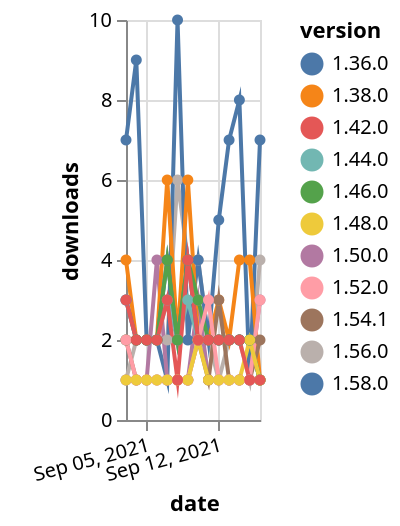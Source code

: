{"$schema": "https://vega.github.io/schema/vega-lite/v5.json", "description": "A simple bar chart with embedded data.", "data": {"values": [{"date": "2021-09-03", "total": 1155, "delta": 1, "version": "1.56.0"}, {"date": "2021-09-04", "total": 1157, "delta": 2, "version": "1.56.0"}, {"date": "2021-09-05", "total": 1159, "delta": 2, "version": "1.56.0"}, {"date": "2021-09-06", "total": 1161, "delta": 2, "version": "1.56.0"}, {"date": "2021-09-07", "total": 1163, "delta": 2, "version": "1.56.0"}, {"date": "2021-09-08", "total": 1169, "delta": 6, "version": "1.56.0"}, {"date": "2021-09-09", "total": 1173, "delta": 4, "version": "1.56.0"}, {"date": "2021-09-10", "total": 1177, "delta": 4, "version": "1.56.0"}, {"date": "2021-09-11", "total": 1179, "delta": 2, "version": "1.56.0"}, {"date": "2021-09-12", "total": 1180, "delta": 1, "version": "1.56.0"}, {"date": "2021-09-13", "total": 1182, "delta": 2, "version": "1.56.0"}, {"date": "2021-09-14", "total": 1184, "delta": 2, "version": "1.56.0"}, {"date": "2021-09-15", "total": 1185, "delta": 1, "version": "1.56.0"}, {"date": "2021-09-16", "total": 1189, "delta": 4, "version": "1.56.0"}, {"date": "2021-09-03", "total": 321, "delta": 7, "version": "1.58.0"}, {"date": "2021-09-04", "total": 330, "delta": 9, "version": "1.58.0"}, {"date": "2021-09-05", "total": 332, "delta": 2, "version": "1.58.0"}, {"date": "2021-09-06", "total": 334, "delta": 2, "version": "1.58.0"}, {"date": "2021-09-07", "total": 335, "delta": 1, "version": "1.58.0"}, {"date": "2021-09-08", "total": 345, "delta": 10, "version": "1.58.0"}, {"date": "2021-09-09", "total": 347, "delta": 2, "version": "1.58.0"}, {"date": "2021-09-10", "total": 351, "delta": 4, "version": "1.58.0"}, {"date": "2021-09-11", "total": 353, "delta": 2, "version": "1.58.0"}, {"date": "2021-09-12", "total": 358, "delta": 5, "version": "1.58.0"}, {"date": "2021-09-13", "total": 365, "delta": 7, "version": "1.58.0"}, {"date": "2021-09-14", "total": 373, "delta": 8, "version": "1.58.0"}, {"date": "2021-09-15", "total": 374, "delta": 1, "version": "1.58.0"}, {"date": "2021-09-16", "total": 381, "delta": 7, "version": "1.58.0"}, {"date": "2021-09-03", "total": 1144, "delta": 1, "version": "1.50.0"}, {"date": "2021-09-04", "total": 1145, "delta": 1, "version": "1.50.0"}, {"date": "2021-09-05", "total": 1146, "delta": 1, "version": "1.50.0"}, {"date": "2021-09-06", "total": 1150, "delta": 4, "version": "1.50.0"}, {"date": "2021-09-07", "total": 1151, "delta": 1, "version": "1.50.0"}, {"date": "2021-09-08", "total": 1152, "delta": 1, "version": "1.50.0"}, {"date": "2021-09-09", "total": 1153, "delta": 1, "version": "1.50.0"}, {"date": "2021-09-10", "total": 1156, "delta": 3, "version": "1.50.0"}, {"date": "2021-09-11", "total": 1157, "delta": 1, "version": "1.50.0"}, {"date": "2021-09-12", "total": 1158, "delta": 1, "version": "1.50.0"}, {"date": "2021-09-13", "total": 1159, "delta": 1, "version": "1.50.0"}, {"date": "2021-09-14", "total": 1160, "delta": 1, "version": "1.50.0"}, {"date": "2021-09-15", "total": 1161, "delta": 1, "version": "1.50.0"}, {"date": "2021-09-16", "total": 1164, "delta": 3, "version": "1.50.0"}, {"date": "2021-09-03", "total": 2856, "delta": 3, "version": "1.44.0"}, {"date": "2021-09-04", "total": 2858, "delta": 2, "version": "1.44.0"}, {"date": "2021-09-05", "total": 2860, "delta": 2, "version": "1.44.0"}, {"date": "2021-09-06", "total": 2862, "delta": 2, "version": "1.44.0"}, {"date": "2021-09-07", "total": 2865, "delta": 3, "version": "1.44.0"}, {"date": "2021-09-08", "total": 2867, "delta": 2, "version": "1.44.0"}, {"date": "2021-09-09", "total": 2870, "delta": 3, "version": "1.44.0"}, {"date": "2021-09-10", "total": 2872, "delta": 2, "version": "1.44.0"}, {"date": "2021-09-11", "total": 2874, "delta": 2, "version": "1.44.0"}, {"date": "2021-09-12", "total": 2876, "delta": 2, "version": "1.44.0"}, {"date": "2021-09-13", "total": 2878, "delta": 2, "version": "1.44.0"}, {"date": "2021-09-14", "total": 2880, "delta": 2, "version": "1.44.0"}, {"date": "2021-09-15", "total": 2882, "delta": 2, "version": "1.44.0"}, {"date": "2021-09-16", "total": 2883, "delta": 1, "version": "1.44.0"}, {"date": "2021-09-03", "total": 4703, "delta": 4, "version": "1.38.0"}, {"date": "2021-09-04", "total": 4705, "delta": 2, "version": "1.38.0"}, {"date": "2021-09-05", "total": 4707, "delta": 2, "version": "1.38.0"}, {"date": "2021-09-06", "total": 4709, "delta": 2, "version": "1.38.0"}, {"date": "2021-09-07", "total": 4715, "delta": 6, "version": "1.38.0"}, {"date": "2021-09-08", "total": 4717, "delta": 2, "version": "1.38.0"}, {"date": "2021-09-09", "total": 4723, "delta": 6, "version": "1.38.0"}, {"date": "2021-09-10", "total": 4725, "delta": 2, "version": "1.38.0"}, {"date": "2021-09-11", "total": 4727, "delta": 2, "version": "1.38.0"}, {"date": "2021-09-12", "total": 4730, "delta": 3, "version": "1.38.0"}, {"date": "2021-09-13", "total": 4732, "delta": 2, "version": "1.38.0"}, {"date": "2021-09-14", "total": 4736, "delta": 4, "version": "1.38.0"}, {"date": "2021-09-15", "total": 4740, "delta": 4, "version": "1.38.0"}, {"date": "2021-09-16", "total": 4741, "delta": 1, "version": "1.38.0"}, {"date": "2021-09-03", "total": 3315, "delta": 3, "version": "1.36.0"}, {"date": "2021-09-04", "total": 3317, "delta": 2, "version": "1.36.0"}, {"date": "2021-09-05", "total": 3319, "delta": 2, "version": "1.36.0"}, {"date": "2021-09-06", "total": 3321, "delta": 2, "version": "1.36.0"}, {"date": "2021-09-07", "total": 3325, "delta": 4, "version": "1.36.0"}, {"date": "2021-09-08", "total": 3327, "delta": 2, "version": "1.36.0"}, {"date": "2021-09-09", "total": 3331, "delta": 4, "version": "1.36.0"}, {"date": "2021-09-10", "total": 3333, "delta": 2, "version": "1.36.0"}, {"date": "2021-09-11", "total": 3335, "delta": 2, "version": "1.36.0"}, {"date": "2021-09-12", "total": 3337, "delta": 2, "version": "1.36.0"}, {"date": "2021-09-13", "total": 3339, "delta": 2, "version": "1.36.0"}, {"date": "2021-09-14", "total": 3341, "delta": 2, "version": "1.36.0"}, {"date": "2021-09-15", "total": 3343, "delta": 2, "version": "1.36.0"}, {"date": "2021-09-16", "total": 3344, "delta": 1, "version": "1.36.0"}, {"date": "2021-09-03", "total": 3276, "delta": 2, "version": "1.46.0"}, {"date": "2021-09-04", "total": 3278, "delta": 2, "version": "1.46.0"}, {"date": "2021-09-05", "total": 3280, "delta": 2, "version": "1.46.0"}, {"date": "2021-09-06", "total": 3282, "delta": 2, "version": "1.46.0"}, {"date": "2021-09-07", "total": 3286, "delta": 4, "version": "1.46.0"}, {"date": "2021-09-08", "total": 3288, "delta": 2, "version": "1.46.0"}, {"date": "2021-09-09", "total": 3292, "delta": 4, "version": "1.46.0"}, {"date": "2021-09-10", "total": 3295, "delta": 3, "version": "1.46.0"}, {"date": "2021-09-11", "total": 3297, "delta": 2, "version": "1.46.0"}, {"date": "2021-09-12", "total": 3299, "delta": 2, "version": "1.46.0"}, {"date": "2021-09-13", "total": 3301, "delta": 2, "version": "1.46.0"}, {"date": "2021-09-14", "total": 3303, "delta": 2, "version": "1.46.0"}, {"date": "2021-09-15", "total": 3305, "delta": 2, "version": "1.46.0"}, {"date": "2021-09-16", "total": 3306, "delta": 1, "version": "1.46.0"}, {"date": "2021-09-03", "total": 391, "delta": 2, "version": "1.54.1"}, {"date": "2021-09-04", "total": 392, "delta": 1, "version": "1.54.1"}, {"date": "2021-09-05", "total": 393, "delta": 1, "version": "1.54.1"}, {"date": "2021-09-06", "total": 394, "delta": 1, "version": "1.54.1"}, {"date": "2021-09-07", "total": 395, "delta": 1, "version": "1.54.1"}, {"date": "2021-09-08", "total": 396, "delta": 1, "version": "1.54.1"}, {"date": "2021-09-09", "total": 397, "delta": 1, "version": "1.54.1"}, {"date": "2021-09-10", "total": 399, "delta": 2, "version": "1.54.1"}, {"date": "2021-09-11", "total": 400, "delta": 1, "version": "1.54.1"}, {"date": "2021-09-12", "total": 403, "delta": 3, "version": "1.54.1"}, {"date": "2021-09-13", "total": 404, "delta": 1, "version": "1.54.1"}, {"date": "2021-09-14", "total": 405, "delta": 1, "version": "1.54.1"}, {"date": "2021-09-15", "total": 406, "delta": 1, "version": "1.54.1"}, {"date": "2021-09-16", "total": 408, "delta": 2, "version": "1.54.1"}, {"date": "2021-09-03", "total": 805, "delta": 2, "version": "1.52.0"}, {"date": "2021-09-04", "total": 806, "delta": 1, "version": "1.52.0"}, {"date": "2021-09-05", "total": 807, "delta": 1, "version": "1.52.0"}, {"date": "2021-09-06", "total": 808, "delta": 1, "version": "1.52.0"}, {"date": "2021-09-07", "total": 809, "delta": 1, "version": "1.52.0"}, {"date": "2021-09-08", "total": 810, "delta": 1, "version": "1.52.0"}, {"date": "2021-09-09", "total": 811, "delta": 1, "version": "1.52.0"}, {"date": "2021-09-10", "total": 813, "delta": 2, "version": "1.52.0"}, {"date": "2021-09-11", "total": 816, "delta": 3, "version": "1.52.0"}, {"date": "2021-09-12", "total": 817, "delta": 1, "version": "1.52.0"}, {"date": "2021-09-13", "total": 818, "delta": 1, "version": "1.52.0"}, {"date": "2021-09-14", "total": 819, "delta": 1, "version": "1.52.0"}, {"date": "2021-09-15", "total": 820, "delta": 1, "version": "1.52.0"}, {"date": "2021-09-16", "total": 823, "delta": 3, "version": "1.52.0"}, {"date": "2021-09-03", "total": 1044, "delta": 1, "version": "1.48.0"}, {"date": "2021-09-04", "total": 1045, "delta": 1, "version": "1.48.0"}, {"date": "2021-09-05", "total": 1046, "delta": 1, "version": "1.48.0"}, {"date": "2021-09-06", "total": 1047, "delta": 1, "version": "1.48.0"}, {"date": "2021-09-07", "total": 1048, "delta": 1, "version": "1.48.0"}, {"date": "2021-09-08", "total": 1049, "delta": 1, "version": "1.48.0"}, {"date": "2021-09-09", "total": 1050, "delta": 1, "version": "1.48.0"}, {"date": "2021-09-10", "total": 1052, "delta": 2, "version": "1.48.0"}, {"date": "2021-09-11", "total": 1053, "delta": 1, "version": "1.48.0"}, {"date": "2021-09-12", "total": 1054, "delta": 1, "version": "1.48.0"}, {"date": "2021-09-13", "total": 1055, "delta": 1, "version": "1.48.0"}, {"date": "2021-09-14", "total": 1056, "delta": 1, "version": "1.48.0"}, {"date": "2021-09-15", "total": 1058, "delta": 2, "version": "1.48.0"}, {"date": "2021-09-16", "total": 1059, "delta": 1, "version": "1.48.0"}, {"date": "2021-09-03", "total": 2598, "delta": 3, "version": "1.42.0"}, {"date": "2021-09-04", "total": 2600, "delta": 2, "version": "1.42.0"}, {"date": "2021-09-05", "total": 2602, "delta": 2, "version": "1.42.0"}, {"date": "2021-09-06", "total": 2604, "delta": 2, "version": "1.42.0"}, {"date": "2021-09-07", "total": 2607, "delta": 3, "version": "1.42.0"}, {"date": "2021-09-08", "total": 2608, "delta": 1, "version": "1.42.0"}, {"date": "2021-09-09", "total": 2612, "delta": 4, "version": "1.42.0"}, {"date": "2021-09-10", "total": 2614, "delta": 2, "version": "1.42.0"}, {"date": "2021-09-11", "total": 2616, "delta": 2, "version": "1.42.0"}, {"date": "2021-09-12", "total": 2618, "delta": 2, "version": "1.42.0"}, {"date": "2021-09-13", "total": 2620, "delta": 2, "version": "1.42.0"}, {"date": "2021-09-14", "total": 2622, "delta": 2, "version": "1.42.0"}, {"date": "2021-09-15", "total": 2623, "delta": 1, "version": "1.42.0"}, {"date": "2021-09-16", "total": 2624, "delta": 1, "version": "1.42.0"}]}, "width": "container", "mark": {"type": "line", "point": {"filled": true}}, "encoding": {"x": {"field": "date", "type": "temporal", "timeUnit": "yearmonthdate", "title": "date", "axis": {"labelAngle": -15}}, "y": {"field": "delta", "type": "quantitative", "title": "downloads"}, "color": {"field": "version", "type": "nominal"}, "tooltip": {"field": "delta"}}}